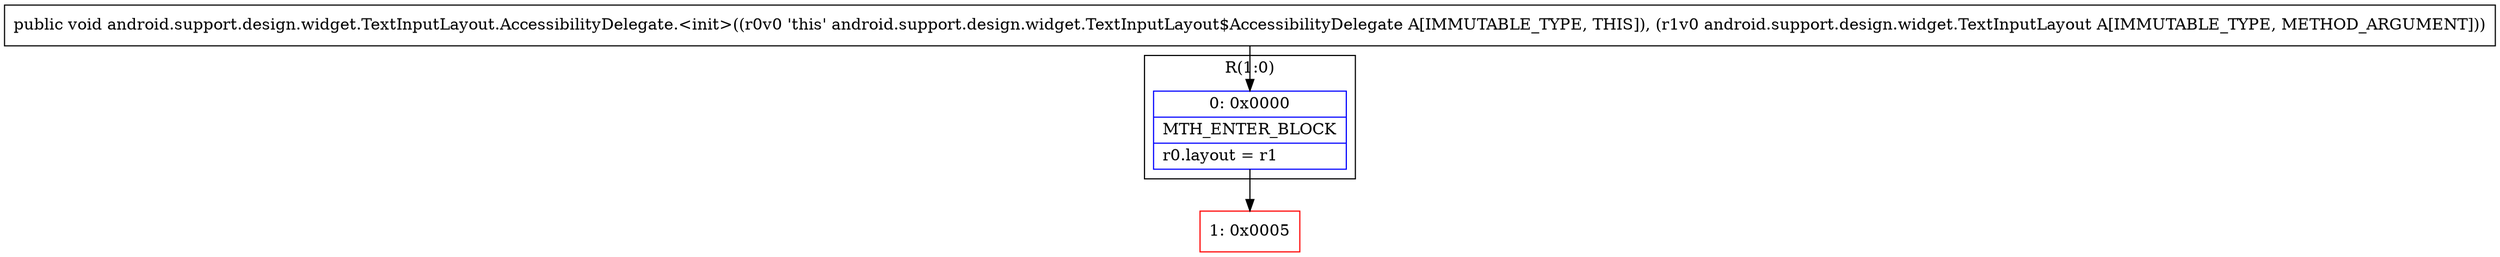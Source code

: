 digraph "CFG forandroid.support.design.widget.TextInputLayout.AccessibilityDelegate.\<init\>(Landroid\/support\/design\/widget\/TextInputLayout;)V" {
subgraph cluster_Region_1276197820 {
label = "R(1:0)";
node [shape=record,color=blue];
Node_0 [shape=record,label="{0\:\ 0x0000|MTH_ENTER_BLOCK\l|r0.layout = r1\l}"];
}
Node_1 [shape=record,color=red,label="{1\:\ 0x0005}"];
MethodNode[shape=record,label="{public void android.support.design.widget.TextInputLayout.AccessibilityDelegate.\<init\>((r0v0 'this' android.support.design.widget.TextInputLayout$AccessibilityDelegate A[IMMUTABLE_TYPE, THIS]), (r1v0 android.support.design.widget.TextInputLayout A[IMMUTABLE_TYPE, METHOD_ARGUMENT])) }"];
MethodNode -> Node_0;
Node_0 -> Node_1;
}

